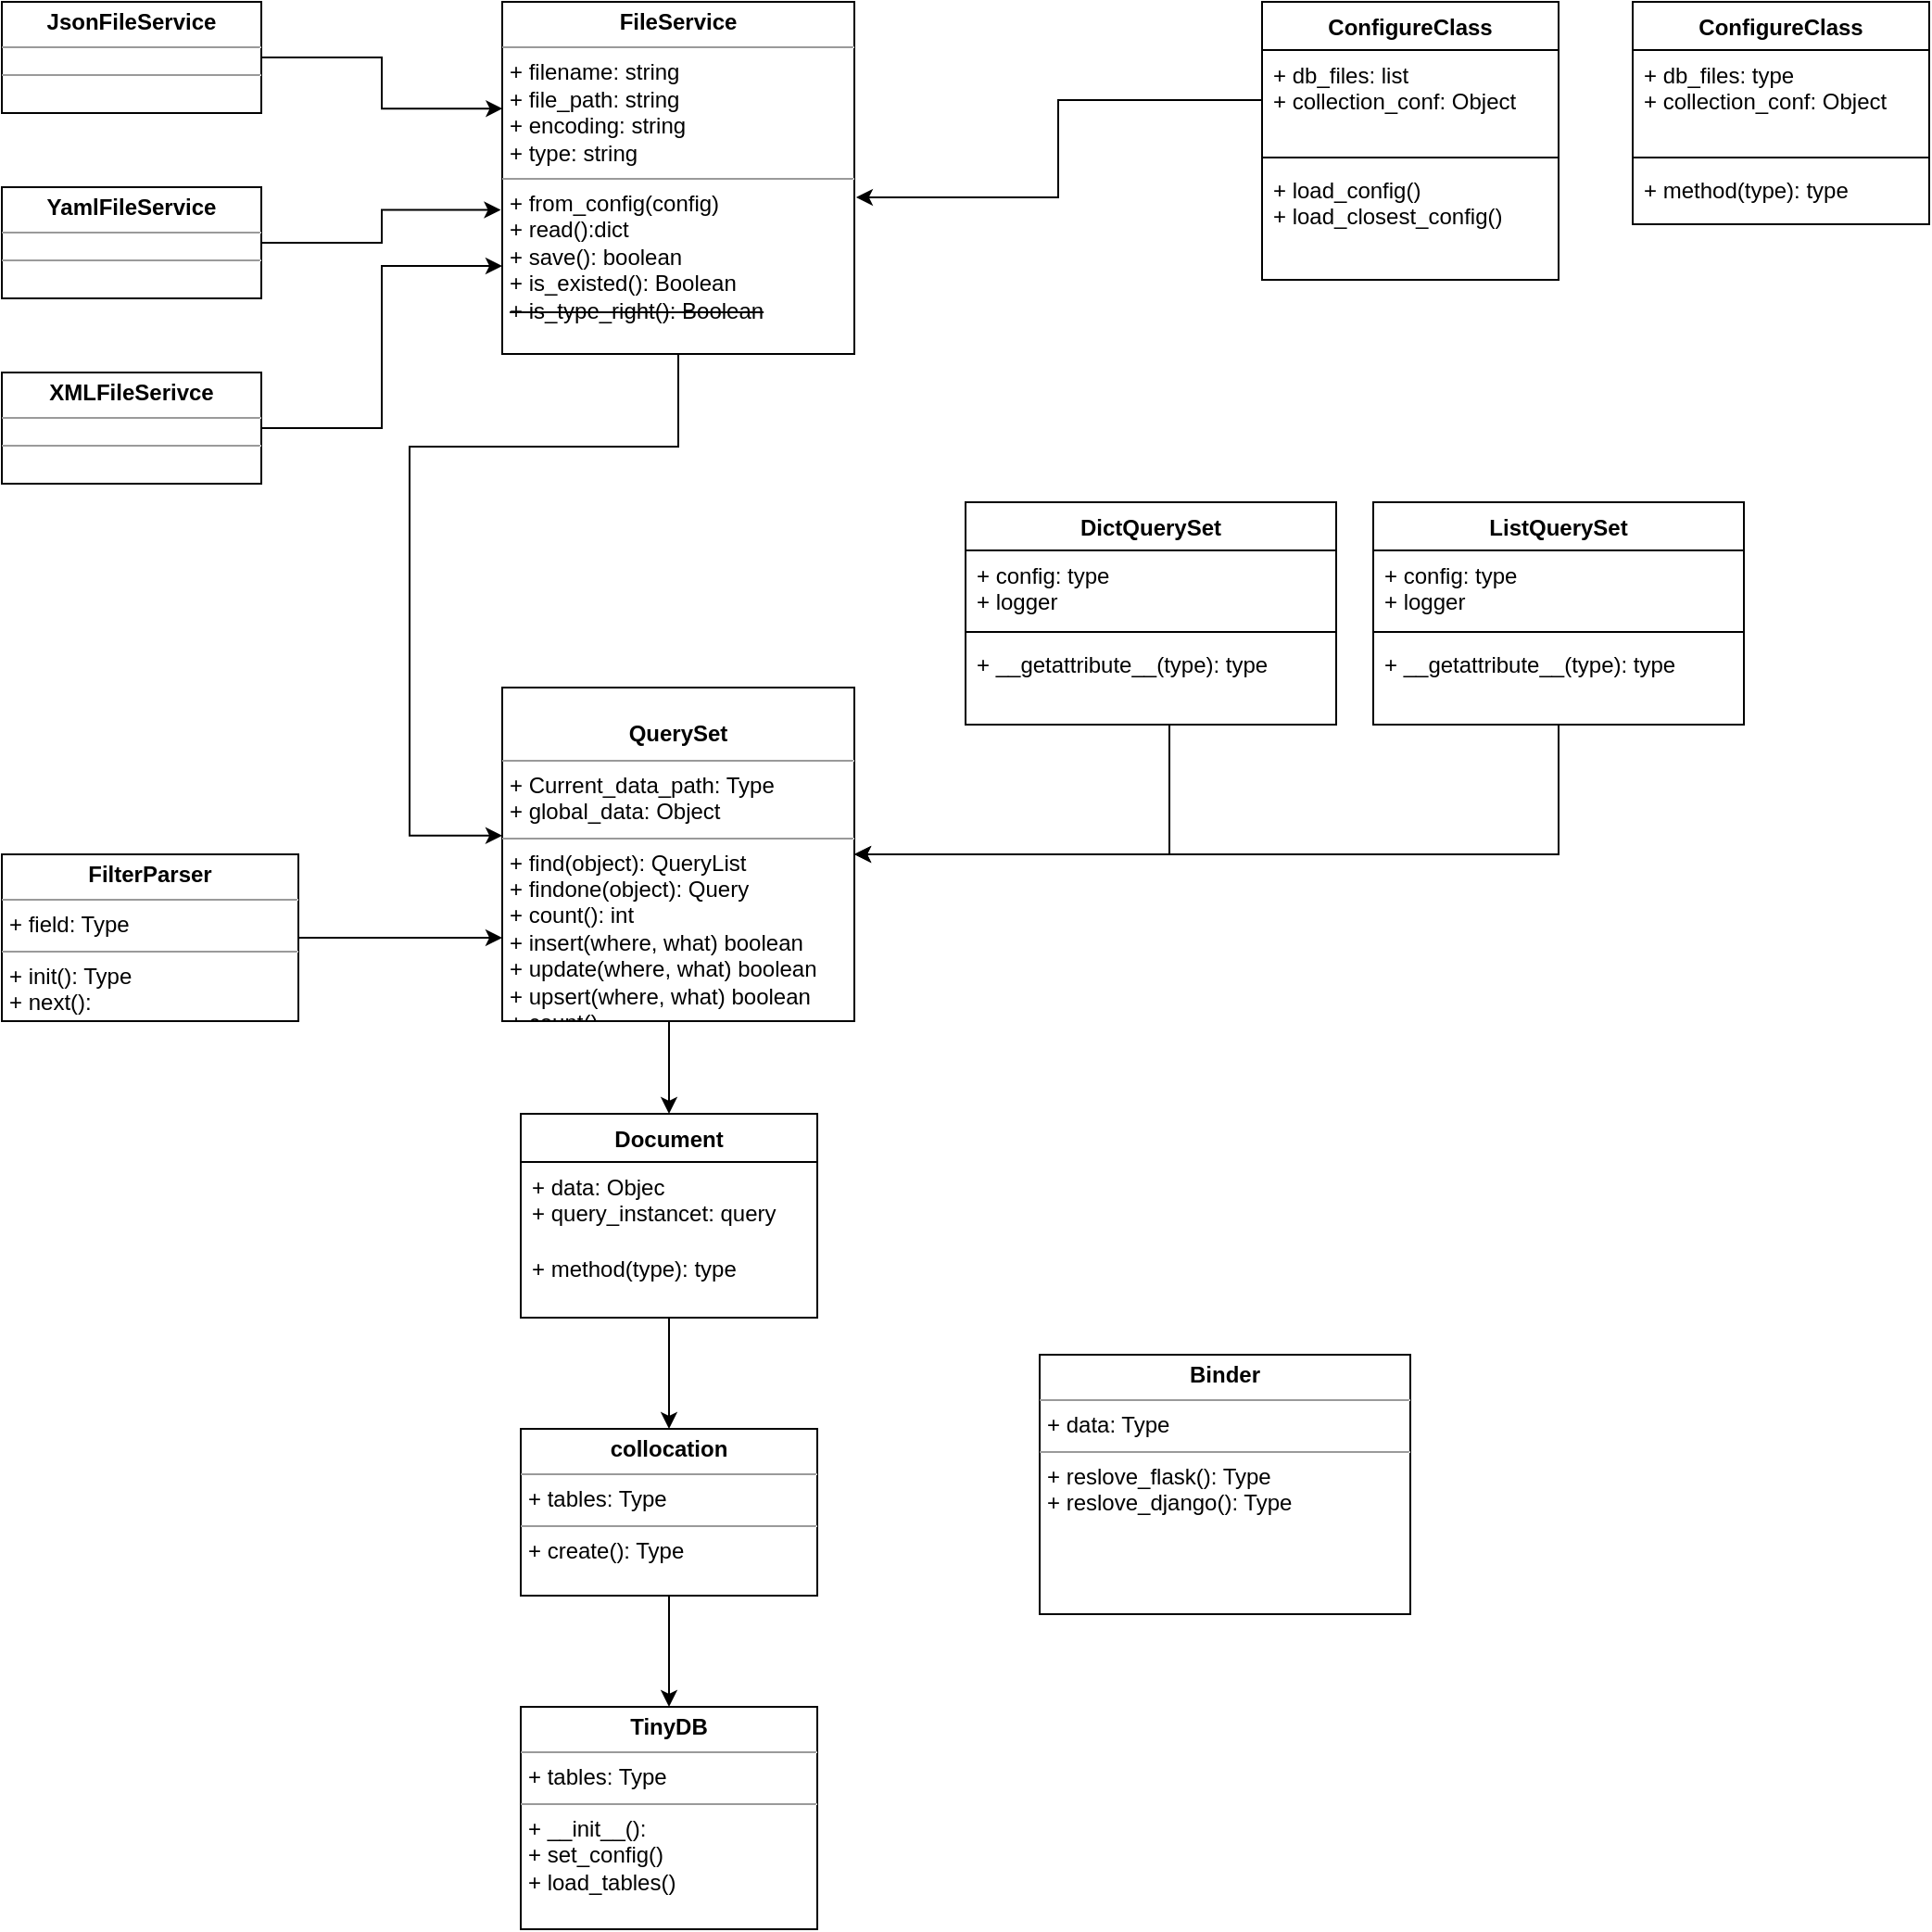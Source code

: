 <mxfile version="13.7.9" type="embed"><diagram id="7QSUNFfB7bSyw-1ak077" name="Page-1"><mxGraphModel dx="2297" dy="1192" grid="1" gridSize="10" guides="1" tooltips="1" connect="1" arrows="1" fold="1" page="1" pageScale="1" pageWidth="850" pageHeight="1100" math="0" shadow="0"><root><mxCell id="0"/><mxCell id="1" parent="0"/><mxCell id="53" style="edgeStyle=orthogonalEdgeStyle;rounded=0;orthogonalLoop=1;jettySize=auto;html=1;entryX=0;entryY=0.444;entryDx=0;entryDy=0;entryPerimeter=0;" edge="1" parent="1" source="2" target="3"><mxGeometry relative="1" as="geometry"><Array as="points"><mxPoint x="285" y="280"/><mxPoint x="140" y="280"/><mxPoint x="140" y="490"/></Array></mxGeometry></mxCell><mxCell id="2" value="&lt;p style=&quot;margin: 0px ; margin-top: 4px ; text-align: center&quot;&gt;&lt;b&gt;FileService&lt;/b&gt;&lt;/p&gt;&lt;hr size=&quot;1&quot;&gt;&lt;p style=&quot;margin: 0px ; margin-left: 4px&quot;&gt;+ filename: string&lt;br&gt;+ file_path: string&lt;/p&gt;&lt;p style=&quot;margin: 0px ; margin-left: 4px&quot;&gt;+ encoding: string&lt;/p&gt;&lt;p style=&quot;margin: 0px ; margin-left: 4px&quot;&gt;&lt;span&gt;+ type: string&lt;/span&gt;&lt;br&gt;&lt;/p&gt;&lt;hr size=&quot;1&quot;&gt;&lt;p style=&quot;margin: 0px ; margin-left: 4px&quot;&gt;+ from_config(config)&lt;/p&gt;&lt;p style=&quot;margin: 0px ; margin-left: 4px&quot;&gt;+ read():dict&lt;br&gt;+ save(): boolean&lt;/p&gt;&lt;p style=&quot;margin: 0px ; margin-left: 4px&quot;&gt;+ is_existed(): Boolean&lt;/p&gt;&lt;p style=&quot;margin: 0px ; margin-left: 4px&quot;&gt;&lt;strike&gt;+ is_type_right(): Boolean&lt;/strike&gt;&lt;/p&gt;" style="verticalAlign=top;align=left;overflow=fill;fontSize=12;fontFamily=Helvetica;html=1;" parent="1" vertex="1"><mxGeometry x="190" y="40" width="190" height="190" as="geometry"/></mxCell><mxCell id="63" style="edgeStyle=orthogonalEdgeStyle;rounded=0;orthogonalLoop=1;jettySize=auto;html=1;entryX=0.5;entryY=0;entryDx=0;entryDy=0;" edge="1" parent="1" source="3" target="31"><mxGeometry relative="1" as="geometry"><Array as="points"><mxPoint x="280" y="600"/><mxPoint x="280" y="600"/></Array></mxGeometry></mxCell><mxCell id="3" value="&lt;p style=&quot;margin: 0px ; margin-top: 4px ; text-align: center&quot;&gt;&lt;br&gt;&lt;b&gt;QuerySet&lt;/b&gt;&lt;/p&gt;&lt;hr size=&quot;1&quot;&gt;&lt;p style=&quot;margin: 0px ; margin-left: 4px&quot;&gt;+ Current_data_path: Type&lt;br&gt;+ global_data: Object&lt;/p&gt;&lt;hr size=&quot;1&quot;&gt;&lt;p style=&quot;margin: 0px ; margin-left: 4px&quot;&gt;+ find(object): QueryList&lt;br&gt;+ findone(object): Query&lt;/p&gt;&lt;p style=&quot;margin: 0px ; margin-left: 4px&quot;&gt;+ count(): int&lt;/p&gt;&lt;p style=&quot;margin: 0px ; margin-left: 4px&quot;&gt;+ insert(where, what) boolean&lt;/p&gt;&lt;p style=&quot;margin: 0px ; margin-left: 4px&quot;&gt;+ update(where, what) boolean&lt;/p&gt;&lt;p style=&quot;margin: 0px ; margin-left: 4px&quot;&gt;+ upsert(where, what) boolean&lt;/p&gt;&lt;p style=&quot;margin: 0px ; margin-left: 4px&quot;&gt;+ count()&lt;/p&gt;&lt;p style=&quot;margin: 0px ; margin-left: 4px&quot;&gt;+ ontains()&lt;/p&gt;&lt;p style=&quot;margin: 0px ; margin-left: 4px&quot;&gt;+ search()&lt;/p&gt;" style="verticalAlign=top;align=left;overflow=fill;fontSize=12;fontFamily=Helvetica;html=1;" parent="1" vertex="1"><mxGeometry x="190" y="410" width="190" height="180" as="geometry"/></mxCell><mxCell id="6" value="DictQuerySet" style="swimlane;fontStyle=1;align=center;verticalAlign=top;childLayout=stackLayout;horizontal=1;startSize=26;horizontalStack=0;resizeParent=1;resizeParentMax=0;resizeLast=0;collapsible=1;marginBottom=0;" parent="1" vertex="1"><mxGeometry x="440" y="310" width="200" height="120" as="geometry"/></mxCell><mxCell id="7" value="+ config: type&#10;+ logger" style="text;strokeColor=none;fillColor=none;align=left;verticalAlign=top;spacingLeft=4;spacingRight=4;overflow=hidden;rotatable=0;points=[[0,0.5],[1,0.5]];portConstraint=eastwest;" parent="6" vertex="1"><mxGeometry y="26" width="200" height="40" as="geometry"/></mxCell><mxCell id="8" value="" style="line;strokeWidth=1;fillColor=none;align=left;verticalAlign=middle;spacingTop=-1;spacingLeft=3;spacingRight=3;rotatable=0;labelPosition=right;points=[];portConstraint=eastwest;" parent="6" vertex="1"><mxGeometry y="66" width="200" height="8" as="geometry"/></mxCell><mxCell id="9" value="+ __getattribute__(type): type" style="text;strokeColor=none;fillColor=none;align=left;verticalAlign=top;spacingLeft=4;spacingRight=4;overflow=hidden;rotatable=0;points=[[0,0.5],[1,0.5]];portConstraint=eastwest;" parent="6" vertex="1"><mxGeometry y="74" width="200" height="46" as="geometry"/></mxCell><mxCell id="22" value="&lt;p style=&quot;margin: 0px ; margin-top: 4px ; text-align: center&quot;&gt;&lt;b&gt;Binder&lt;/b&gt;&lt;/p&gt;&lt;hr size=&quot;1&quot;&gt;&lt;p style=&quot;margin: 0px ; margin-left: 4px&quot;&gt;+ data: Type&lt;/p&gt;&lt;hr size=&quot;1&quot;&gt;&lt;p style=&quot;margin: 0px ; margin-left: 4px&quot;&gt;+ reslove_flask(): Type&lt;/p&gt;&lt;p style=&quot;margin: 0px ; margin-left: 4px&quot;&gt;+ reslove_django(): Type&lt;/p&gt;" style="verticalAlign=top;align=left;overflow=fill;fontSize=12;fontFamily=Helvetica;html=1;" parent="1" vertex="1"><mxGeometry x="480" y="770" width="200" height="140" as="geometry"/></mxCell><mxCell id="23" style="edgeStyle=orthogonalEdgeStyle;rounded=0;orthogonalLoop=1;jettySize=auto;html=1;entryX=1.005;entryY=0.555;entryDx=0;entryDy=0;entryPerimeter=0;" parent="1" source="13" target="2" edge="1"><mxGeometry relative="1" as="geometry"/></mxCell><mxCell id="24" value="&lt;p style=&quot;margin: 0px ; margin-top: 4px ; text-align: center&quot;&gt;&lt;b&gt;TinyDB&lt;/b&gt;&lt;/p&gt;&lt;hr size=&quot;1&quot;&gt;&lt;p style=&quot;margin: 0px ; margin-left: 4px&quot;&gt;+ tables: Type&lt;/p&gt;&lt;hr size=&quot;1&quot;&gt;&lt;p style=&quot;margin: 0px ; margin-left: 4px&quot;&gt;+ __init__():&amp;nbsp;&lt;/p&gt;&lt;p style=&quot;margin: 0px ; margin-left: 4px&quot;&gt;+ set_config()&lt;/p&gt;&lt;p style=&quot;margin: 0px ; margin-left: 4px&quot;&gt;+ load_tables()&lt;/p&gt;" style="verticalAlign=top;align=left;overflow=fill;fontSize=12;fontFamily=Helvetica;html=1;" parent="1" vertex="1"><mxGeometry x="200" y="960" width="160" height="120" as="geometry"/></mxCell><mxCell id="12" value="ConfigureClass" style="swimlane;fontStyle=1;align=center;verticalAlign=top;childLayout=stackLayout;horizontal=1;startSize=26;horizontalStack=0;resizeParent=1;resizeParentMax=0;resizeLast=0;collapsible=1;marginBottom=0;" parent="1" vertex="1"><mxGeometry x="600" y="40" width="160" height="150" as="geometry"/></mxCell><mxCell id="13" value="+ db_files: list&#10;+ collection_conf: Object" style="text;strokeColor=none;fillColor=none;align=left;verticalAlign=top;spacingLeft=4;spacingRight=4;overflow=hidden;rotatable=0;points=[[0,0.5],[1,0.5]];portConstraint=eastwest;" parent="12" vertex="1"><mxGeometry y="26" width="160" height="54" as="geometry"/></mxCell><mxCell id="14" value="" style="line;strokeWidth=1;fillColor=none;align=left;verticalAlign=middle;spacingTop=-1;spacingLeft=3;spacingRight=3;rotatable=0;labelPosition=right;points=[];portConstraint=eastwest;" parent="12" vertex="1"><mxGeometry y="80" width="160" height="8" as="geometry"/></mxCell><mxCell id="15" value="+ load_config()&#10;+ load_closest_config()" style="text;strokeColor=none;fillColor=none;align=left;verticalAlign=top;spacingLeft=4;spacingRight=4;overflow=hidden;rotatable=0;points=[[0,0.5],[1,0.5]];portConstraint=eastwest;" parent="12" vertex="1"><mxGeometry y="88" width="160" height="62" as="geometry"/></mxCell><mxCell id="41" style="edgeStyle=orthogonalEdgeStyle;rounded=0;orthogonalLoop=1;jettySize=auto;html=1;entryX=0.001;entryY=0.303;entryDx=0;entryDy=0;entryPerimeter=0;" parent="1" source="38" target="2" edge="1"><mxGeometry relative="1" as="geometry"/></mxCell><mxCell id="38" value="&lt;p style=&quot;margin: 0px ; margin-top: 4px ; text-align: center&quot;&gt;&lt;b&gt;JsonFileService&lt;/b&gt;&lt;/p&gt;&lt;hr size=&quot;1&quot;&gt;&lt;div style=&quot;height: 2px&quot;&gt;&lt;/div&gt;&lt;hr size=&quot;1&quot;&gt;&lt;div style=&quot;height: 2px&quot;&gt;&lt;/div&gt;" style="verticalAlign=top;align=left;overflow=fill;fontSize=12;fontFamily=Helvetica;html=1;" parent="1" vertex="1"><mxGeometry x="-80" y="40" width="140" height="60" as="geometry"/></mxCell><mxCell id="42" style="edgeStyle=orthogonalEdgeStyle;rounded=0;orthogonalLoop=1;jettySize=auto;html=1;entryX=-0.004;entryY=0.591;entryDx=0;entryDy=0;entryPerimeter=0;" parent="1" source="39" target="2" edge="1"><mxGeometry relative="1" as="geometry"/></mxCell><mxCell id="39" value="&lt;p style=&quot;margin: 0px ; margin-top: 4px ; text-align: center&quot;&gt;&lt;b&gt;YamlFileService&lt;/b&gt;&lt;/p&gt;&lt;hr size=&quot;1&quot;&gt;&lt;div style=&quot;height: 2px&quot;&gt;&lt;/div&gt;&lt;hr size=&quot;1&quot;&gt;&lt;div style=&quot;height: 2px&quot;&gt;&lt;/div&gt;" style="verticalAlign=top;align=left;overflow=fill;fontSize=12;fontFamily=Helvetica;html=1;" parent="1" vertex="1"><mxGeometry x="-80" y="140" width="140" height="60" as="geometry"/></mxCell><mxCell id="43" style="edgeStyle=orthogonalEdgeStyle;rounded=0;orthogonalLoop=1;jettySize=auto;html=1;entryX=0;entryY=0.75;entryDx=0;entryDy=0;" parent="1" source="40" target="2" edge="1"><mxGeometry relative="1" as="geometry"/></mxCell><mxCell id="40" value="&lt;p style=&quot;margin: 0px ; margin-top: 4px ; text-align: center&quot;&gt;&lt;b&gt;XMLFileSerivce&lt;/b&gt;&lt;/p&gt;&lt;hr size=&quot;1&quot;&gt;&lt;div style=&quot;height: 2px&quot;&gt;&lt;/div&gt;&lt;hr size=&quot;1&quot;&gt;&lt;div style=&quot;height: 2px&quot;&gt;&lt;/div&gt;" style="verticalAlign=top;align=left;overflow=fill;fontSize=12;fontFamily=Helvetica;html=1;" parent="1" vertex="1"><mxGeometry x="-80" y="240" width="140" height="60" as="geometry"/></mxCell><mxCell id="17" value="ConfigureClass" style="swimlane;fontStyle=1;align=center;verticalAlign=top;childLayout=stackLayout;horizontal=1;startSize=26;horizontalStack=0;resizeParent=1;resizeParentMax=0;resizeLast=0;collapsible=1;marginBottom=0;" parent="1" vertex="1"><mxGeometry x="800" y="40" width="160" height="120" as="geometry"/></mxCell><mxCell id="18" value="+ db_files: type&#10;+ collection_conf: Object" style="text;strokeColor=none;fillColor=none;align=left;verticalAlign=top;spacingLeft=4;spacingRight=4;overflow=hidden;rotatable=0;points=[[0,0.5],[1,0.5]];portConstraint=eastwest;" parent="17" vertex="1"><mxGeometry y="26" width="160" height="54" as="geometry"/></mxCell><mxCell id="19" value="" style="line;strokeWidth=1;fillColor=none;align=left;verticalAlign=middle;spacingTop=-1;spacingLeft=3;spacingRight=3;rotatable=0;labelPosition=right;points=[];portConstraint=eastwest;" parent="17" vertex="1"><mxGeometry y="80" width="160" height="8" as="geometry"/></mxCell><mxCell id="20" value="+ method(type): type" style="text;strokeColor=none;fillColor=none;align=left;verticalAlign=top;spacingLeft=4;spacingRight=4;overflow=hidden;rotatable=0;points=[[0,0.5],[1,0.5]];portConstraint=eastwest;" parent="17" vertex="1"><mxGeometry y="88" width="160" height="32" as="geometry"/></mxCell><mxCell id="52" style="edgeStyle=orthogonalEdgeStyle;rounded=0;orthogonalLoop=1;jettySize=auto;html=1;entryX=1;entryY=0.5;entryDx=0;entryDy=0;" edge="1" parent="1" source="47" target="3"><mxGeometry relative="1" as="geometry"><Array as="points"><mxPoint x="760" y="500"/></Array></mxGeometry></mxCell><mxCell id="47" value="ListQuerySet" style="swimlane;fontStyle=1;align=center;verticalAlign=top;childLayout=stackLayout;horizontal=1;startSize=26;horizontalStack=0;resizeParent=1;resizeParentMax=0;resizeLast=0;collapsible=1;marginBottom=0;" vertex="1" parent="1"><mxGeometry x="660" y="310" width="200" height="120" as="geometry"/></mxCell><mxCell id="48" value="+ config: type&#10;+ logger" style="text;strokeColor=none;fillColor=none;align=left;verticalAlign=top;spacingLeft=4;spacingRight=4;overflow=hidden;rotatable=0;points=[[0,0.5],[1,0.5]];portConstraint=eastwest;" vertex="1" parent="47"><mxGeometry y="26" width="200" height="40" as="geometry"/></mxCell><mxCell id="49" value="" style="line;strokeWidth=1;fillColor=none;align=left;verticalAlign=middle;spacingTop=-1;spacingLeft=3;spacingRight=3;rotatable=0;labelPosition=right;points=[];portConstraint=eastwest;" vertex="1" parent="47"><mxGeometry y="66" width="200" height="8" as="geometry"/></mxCell><mxCell id="50" value="+ __getattribute__(type): type" style="text;strokeColor=none;fillColor=none;align=left;verticalAlign=top;spacingLeft=4;spacingRight=4;overflow=hidden;rotatable=0;points=[[0,0.5],[1,0.5]];portConstraint=eastwest;" vertex="1" parent="47"><mxGeometry y="74" width="200" height="46" as="geometry"/></mxCell><mxCell id="51" style="edgeStyle=orthogonalEdgeStyle;rounded=0;orthogonalLoop=1;jettySize=auto;html=1;" edge="1" parent="1" source="9" target="3"><mxGeometry relative="1" as="geometry"><Array as="points"><mxPoint x="550" y="500"/></Array></mxGeometry></mxCell><mxCell id="61" style="edgeStyle=orthogonalEdgeStyle;rounded=0;orthogonalLoop=1;jettySize=auto;html=1;entryX=0.5;entryY=0;entryDx=0;entryDy=0;" edge="1" parent="1" source="31" target="59"><mxGeometry relative="1" as="geometry"/></mxCell><mxCell id="62" style="edgeStyle=orthogonalEdgeStyle;rounded=0;orthogonalLoop=1;jettySize=auto;html=1;entryX=0.5;entryY=0;entryDx=0;entryDy=0;" edge="1" parent="1" source="59" target="24"><mxGeometry relative="1" as="geometry"/></mxCell><mxCell id="59" value="&lt;p style=&quot;margin: 0px ; margin-top: 4px ; text-align: center&quot;&gt;&lt;b&gt;collocation&lt;/b&gt;&lt;/p&gt;&lt;hr size=&quot;1&quot;&gt;&lt;p style=&quot;margin: 0px ; margin-left: 4px&quot;&gt;+ tables: Type&lt;/p&gt;&lt;hr size=&quot;1&quot;&gt;&lt;p style=&quot;margin: 0px ; margin-left: 4px&quot;&gt;+ create(): Type&lt;/p&gt;" style="verticalAlign=top;align=left;overflow=fill;fontSize=12;fontFamily=Helvetica;html=1;" vertex="1" parent="1"><mxGeometry x="200" y="810" width="160" height="90" as="geometry"/></mxCell><mxCell id="31" value="Document" style="swimlane;fontStyle=1;align=center;verticalAlign=top;childLayout=stackLayout;horizontal=1;startSize=26;horizontalStack=0;resizeParent=1;resizeParentMax=0;resizeLast=0;collapsible=1;marginBottom=0;" parent="1" vertex="1"><mxGeometry x="200" y="640" width="160" height="110" as="geometry"/></mxCell><mxCell id="32" value="+ data: Objec&#10;+ query_instancet: query" style="text;strokeColor=none;fillColor=none;align=left;verticalAlign=top;spacingLeft=4;spacingRight=4;overflow=hidden;rotatable=0;points=[[0,0.5],[1,0.5]];portConstraint=eastwest;" parent="31" vertex="1"><mxGeometry y="26" width="160" height="44" as="geometry"/></mxCell><mxCell id="34" value="+ method(type): type" style="text;strokeColor=none;fillColor=none;align=left;verticalAlign=top;spacingLeft=4;spacingRight=4;overflow=hidden;rotatable=0;points=[[0,0.5],[1,0.5]];portConstraint=eastwest;" parent="31" vertex="1"><mxGeometry y="70" width="160" height="40" as="geometry"/></mxCell><mxCell id="65" style="edgeStyle=orthogonalEdgeStyle;rounded=0;orthogonalLoop=1;jettySize=auto;html=1;entryX=0;entryY=0.75;entryDx=0;entryDy=0;" edge="1" parent="1" source="64" target="3"><mxGeometry relative="1" as="geometry"/></mxCell><mxCell id="64" value="&lt;p style=&quot;margin: 0px ; margin-top: 4px ; text-align: center&quot;&gt;&lt;b&gt;FilterParser&lt;/b&gt;&lt;/p&gt;&lt;hr size=&quot;1&quot;&gt;&lt;p style=&quot;margin: 0px ; margin-left: 4px&quot;&gt;+ field: Type&lt;/p&gt;&lt;hr size=&quot;1&quot;&gt;&lt;p style=&quot;margin: 0px ; margin-left: 4px&quot;&gt;+ init(): Type&lt;/p&gt;&lt;p style=&quot;margin: 0px ; margin-left: 4px&quot;&gt;+ next():&lt;/p&gt;" style="verticalAlign=top;align=left;overflow=fill;fontSize=12;fontFamily=Helvetica;html=1;" vertex="1" parent="1"><mxGeometry x="-80" y="500" width="160" height="90" as="geometry"/></mxCell></root></mxGraphModel></diagram></mxfile>